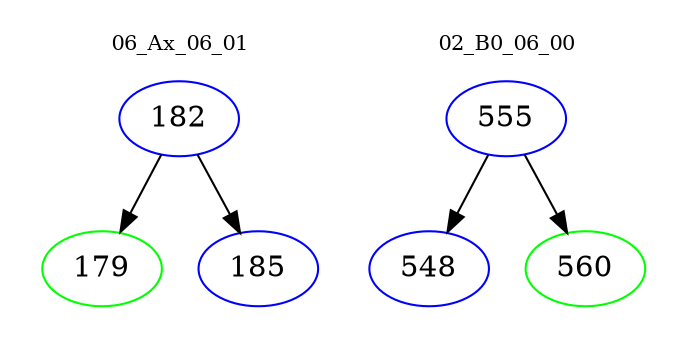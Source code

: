 digraph{
subgraph cluster_0 {
color = white
label = "06_Ax_06_01";
fontsize=10;
T0_182 [label="182", color="blue"]
T0_182 -> T0_179 [color="black"]
T0_179 [label="179", color="green"]
T0_182 -> T0_185 [color="black"]
T0_185 [label="185", color="blue"]
}
subgraph cluster_1 {
color = white
label = "02_B0_06_00";
fontsize=10;
T1_555 [label="555", color="blue"]
T1_555 -> T1_548 [color="black"]
T1_548 [label="548", color="blue"]
T1_555 -> T1_560 [color="black"]
T1_560 [label="560", color="green"]
}
}
